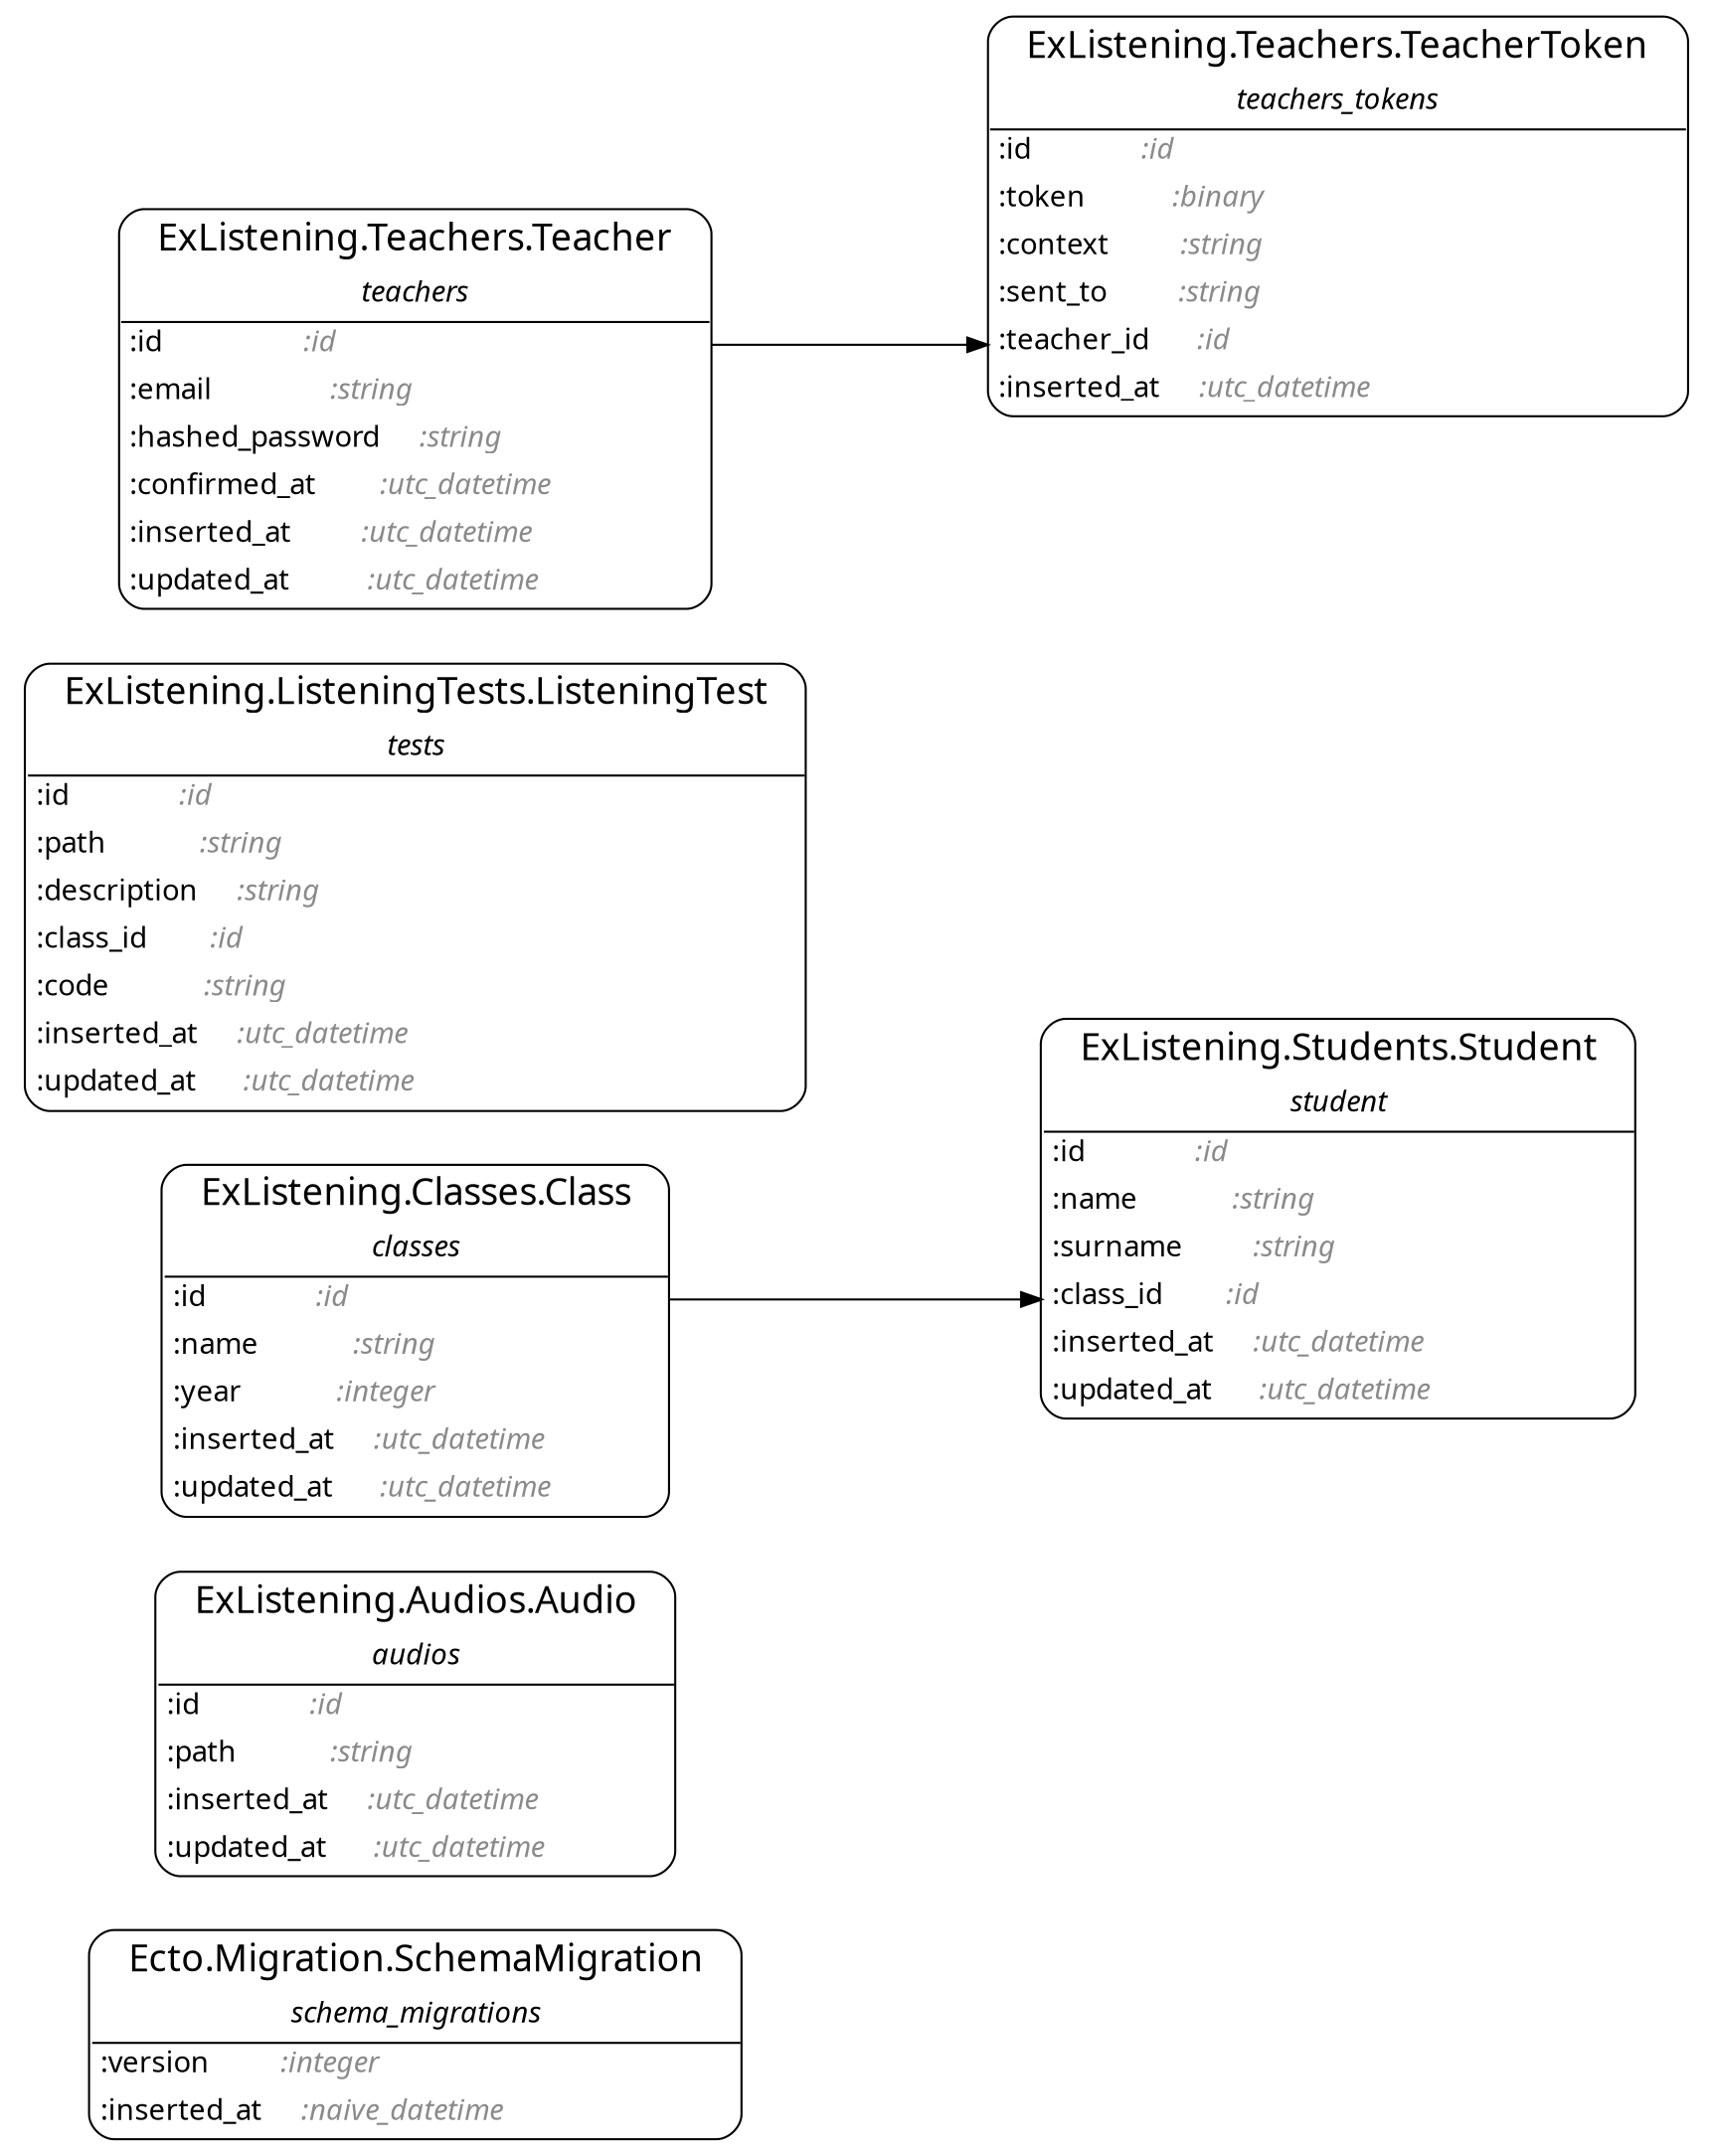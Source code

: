 digraph {
  ranksep=1.0; rankdir=LR;
  node [shape = none, fontname="Roboto Mono"];
  "Ecto.Migration.SchemaMigration" [label= <<table align='left' border='1' style='rounded' cellspacing='0' cellpadding='4' cellborder='0'><tr><td port='header@schema_module'><font point-size='18'>   Ecto.Migration.SchemaMigration   </font></td></tr><tr><td border='1' sides='b' colspan='2'><font point-size='14'><i>schema_migrations</i></font></td></tr><tr><td align='left' port='field@version'>:version         <i><font color='gray54'>:integer            </font></i></td></tr><tr><td align='left' port='field@inserted_at'>:inserted_at     <i><font color='gray54'>:naive_datetime     </font></i></td></tr></table>>]
  "ExListening.Audios.Audio" [label= <<table align='left' border='1' style='rounded' cellspacing='0' cellpadding='4' cellborder='0'><tr><td port='header@schema_module'><font point-size='18'>   ExListening.Audios.Audio   </font></td></tr><tr><td border='1' sides='b' colspan='2'><font point-size='14'><i>audios</i></font></td></tr><tr><td align='left' port='field@id'>:id              <i><font color='gray54'>:id               </font></i></td></tr><tr><td align='left' port='field@path'>:path            <i><font color='gray54'>:string           </font></i></td></tr><tr><td align='left' port='field@inserted_at'>:inserted_at     <i><font color='gray54'>:utc_datetime     </font></i></td></tr><tr><td align='left' port='field@updated_at'>:updated_at      <i><font color='gray54'>:utc_datetime     </font></i></td></tr></table>>]
  "ExListening.Classes.Class" [label= <<table align='left' border='1' style='rounded' cellspacing='0' cellpadding='4' cellborder='0'><tr><td port='header@schema_module'><font point-size='18'>   ExListening.Classes.Class   </font></td></tr><tr><td border='1' sides='b' colspan='2'><font point-size='14'><i>classes</i></font></td></tr><tr><td align='left' port='field@id'>:id              <i><font color='gray54'>:id               </font></i></td></tr><tr><td align='left' port='field@name'>:name            <i><font color='gray54'>:string           </font></i></td></tr><tr><td align='left' port='field@year'>:year            <i><font color='gray54'>:integer          </font></i></td></tr><tr><td align='left' port='field@inserted_at'>:inserted_at     <i><font color='gray54'>:utc_datetime     </font></i></td></tr><tr><td align='left' port='field@updated_at'>:updated_at      <i><font color='gray54'>:utc_datetime     </font></i></td></tr></table>>]
  "ExListening.ListeningTests.ListeningTest" [label= <<table align='left' border='1' style='rounded' cellspacing='0' cellpadding='4' cellborder='0'><tr><td port='header@schema_module'><font point-size='18'>   ExListening.ListeningTests.ListeningTest   </font></td></tr><tr><td border='1' sides='b' colspan='2'><font point-size='14'><i>tests</i></font></td></tr><tr><td align='left' port='field@id'>:id              <i><font color='gray54'>:id               </font></i></td></tr><tr><td align='left' port='field@path'>:path            <i><font color='gray54'>:string           </font></i></td></tr><tr><td align='left' port='field@description'>:description     <i><font color='gray54'>:string           </font></i></td></tr><tr><td align='left' port='field@class_id'>:class_id        <i><font color='gray54'>:id               </font></i></td></tr><tr><td align='left' port='field@code'>:code            <i><font color='gray54'>:string           </font></i></td></tr><tr><td align='left' port='field@inserted_at'>:inserted_at     <i><font color='gray54'>:utc_datetime     </font></i></td></tr><tr><td align='left' port='field@updated_at'>:updated_at      <i><font color='gray54'>:utc_datetime     </font></i></td></tr></table>>]
  "ExListening.Students.Student" [label= <<table align='left' border='1' style='rounded' cellspacing='0' cellpadding='4' cellborder='0'><tr><td port='header@schema_module'><font point-size='18'>   ExListening.Students.Student   </font></td></tr><tr><td border='1' sides='b' colspan='2'><font point-size='14'><i>student</i></font></td></tr><tr><td align='left' port='field@id'>:id              <i><font color='gray54'>:id               </font></i></td></tr><tr><td align='left' port='field@name'>:name            <i><font color='gray54'>:string           </font></i></td></tr><tr><td align='left' port='field@surname'>:surname         <i><font color='gray54'>:string           </font></i></td></tr><tr><td align='left' port='field@class_id'>:class_id        <i><font color='gray54'>:id               </font></i></td></tr><tr><td align='left' port='field@inserted_at'>:inserted_at     <i><font color='gray54'>:utc_datetime     </font></i></td></tr><tr><td align='left' port='field@updated_at'>:updated_at      <i><font color='gray54'>:utc_datetime     </font></i></td></tr></table>>]
  "ExListening.Teachers.Teacher" [label= <<table align='left' border='1' style='rounded' cellspacing='0' cellpadding='4' cellborder='0'><tr><td port='header@schema_module'><font point-size='18'>   ExListening.Teachers.Teacher   </font></td></tr><tr><td border='1' sides='b' colspan='2'><font point-size='14'><i>teachers</i></font></td></tr><tr><td align='left' port='field@id'>:id                  <i><font color='gray54'>:id               </font></i></td></tr><tr><td align='left' port='field@email'>:email               <i><font color='gray54'>:string           </font></i></td></tr><tr><td align='left' port='field@hashed_password'>:hashed_password     <i><font color='gray54'>:string           </font></i></td></tr><tr><td align='left' port='field@confirmed_at'>:confirmed_at        <i><font color='gray54'>:utc_datetime     </font></i></td></tr><tr><td align='left' port='field@inserted_at'>:inserted_at         <i><font color='gray54'>:utc_datetime     </font></i></td></tr><tr><td align='left' port='field@updated_at'>:updated_at          <i><font color='gray54'>:utc_datetime     </font></i></td></tr></table>>]
  "ExListening.Teachers.TeacherToken" [label= <<table align='left' border='1' style='rounded' cellspacing='0' cellpadding='4' cellborder='0'><tr><td port='header@schema_module'><font point-size='18'>   ExListening.Teachers.TeacherToken   </font></td></tr><tr><td border='1' sides='b' colspan='2'><font point-size='14'><i>teachers_tokens</i></font></td></tr><tr><td align='left' port='field@id'>:id              <i><font color='gray54'>:id               </font></i></td></tr><tr><td align='left' port='field@token'>:token           <i><font color='gray54'>:binary           </font></i></td></tr><tr><td align='left' port='field@context'>:context         <i><font color='gray54'>:string           </font></i></td></tr><tr><td align='left' port='field@sent_to'>:sent_to         <i><font color='gray54'>:string           </font></i></td></tr><tr><td align='left' port='field@teacher_id'>:teacher_id      <i><font color='gray54'>:id               </font></i></td></tr><tr><td align='left' port='field@inserted_at'>:inserted_at     <i><font color='gray54'>:utc_datetime     </font></i></td></tr></table>>]

  "ExListening.Classes.Class":"field@id":e -> "ExListening.Students.Student":"field@class_id":w
  "ExListening.Teachers.Teacher":"field@id":e -> "ExListening.Teachers.TeacherToken":"field@teacher_id":w
}
